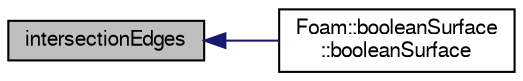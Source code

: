digraph "intersectionEdges"
{
  bgcolor="transparent";
  edge [fontname="FreeSans",fontsize="10",labelfontname="FreeSans",labelfontsize="10"];
  node [fontname="FreeSans",fontsize="10",shape=record];
  rankdir="LR";
  Node95 [label="intersectionEdges",height=0.2,width=0.4,color="black", fillcolor="grey75", style="filled", fontcolor="black"];
  Node95 -> Node96 [dir="back",color="midnightblue",fontsize="10",style="solid",fontname="FreeSans"];
  Node96 [label="Foam::booleanSurface\l::booleanSurface",height=0.2,width=0.4,color="black",URL="$a25486.html#a88e679563079efe444d5005b5d5e0716",tooltip="Construct from surfaces and face labels to keep. "];
}
